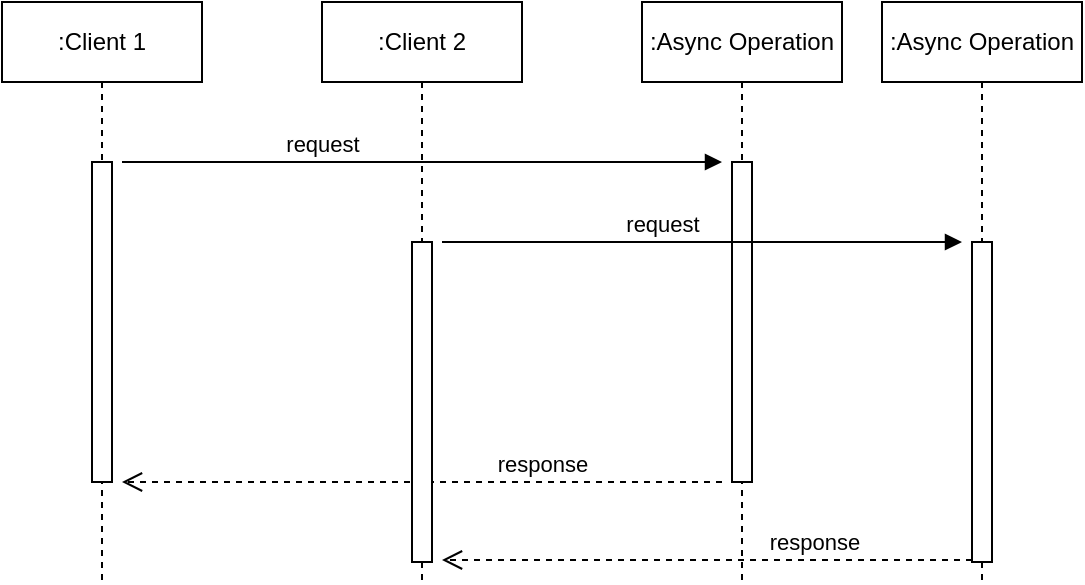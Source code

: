 <mxfile>
    <diagram id="6DxBcArGVOEiOsR8WaLS" name="Normal Async Request">
        <mxGraphModel dx="1540" dy="632" grid="1" gridSize="10" guides="1" tooltips="1" connect="1" arrows="1" fold="1" page="1" pageScale="1" pageWidth="850" pageHeight="1100" math="0" shadow="0">
            <root>
                <mxCell id="0"/>
                <mxCell id="1" parent="0"/>
                <mxCell id="4" value=":Async Operation" style="shape=umlLifeline;perimeter=lifelinePerimeter;whiteSpace=wrap;html=1;container=1;collapsible=0;recursiveResize=0;outlineConnect=0;" vertex="1" parent="1">
                    <mxGeometry x="370" y="40" width="100" height="290" as="geometry"/>
                </mxCell>
                <mxCell id="8" value="" style="html=1;points=[];perimeter=orthogonalPerimeter;" vertex="1" parent="4">
                    <mxGeometry x="45" y="80" width="10" height="160" as="geometry"/>
                </mxCell>
                <mxCell id="2" value=":Client 1" style="shape=umlLifeline;perimeter=lifelinePerimeter;whiteSpace=wrap;html=1;container=1;collapsible=0;recursiveResize=0;outlineConnect=0;" vertex="1" parent="1">
                    <mxGeometry x="50" y="40" width="100" height="290" as="geometry"/>
                </mxCell>
                <mxCell id="6" value="" style="html=1;points=[];perimeter=orthogonalPerimeter;" vertex="1" parent="2">
                    <mxGeometry x="45" y="80" width="10" height="160" as="geometry"/>
                </mxCell>
                <mxCell id="7" value="request" style="html=1;verticalAlign=bottom;endArrow=block;" edge="1" parent="2">
                    <mxGeometry x="-0.333" width="80" relative="1" as="geometry">
                        <mxPoint x="60" y="80" as="sourcePoint"/>
                        <mxPoint x="360" y="80" as="targetPoint"/>
                        <mxPoint as="offset"/>
                    </mxGeometry>
                </mxCell>
                <mxCell id="9" value="response" style="html=1;verticalAlign=bottom;endArrow=open;dashed=1;endSize=8;" edge="1" parent="2">
                    <mxGeometry x="-0.4" relative="1" as="geometry">
                        <mxPoint x="360" y="240" as="sourcePoint"/>
                        <mxPoint x="60" y="240" as="targetPoint"/>
                        <mxPoint as="offset"/>
                    </mxGeometry>
                </mxCell>
                <mxCell id="3" value=":Client 2" style="shape=umlLifeline;perimeter=lifelinePerimeter;whiteSpace=wrap;html=1;container=1;collapsible=0;recursiveResize=0;outlineConnect=0;" vertex="1" parent="1">
                    <mxGeometry x="210" y="40" width="100" height="290" as="geometry"/>
                </mxCell>
                <mxCell id="10" value="" style="html=1;points=[];perimeter=orthogonalPerimeter;" vertex="1" parent="3">
                    <mxGeometry x="45" y="120" width="10" height="160" as="geometry"/>
                </mxCell>
                <mxCell id="11" value="request" style="html=1;verticalAlign=bottom;endArrow=block;" edge="1" parent="3">
                    <mxGeometry x="-0.154" width="80" relative="1" as="geometry">
                        <mxPoint x="60" y="120" as="sourcePoint"/>
                        <mxPoint x="320" y="120" as="targetPoint"/>
                        <mxPoint as="offset"/>
                    </mxGeometry>
                </mxCell>
                <mxCell id="5" value=":Async Operation" style="shape=umlLifeline;perimeter=lifelinePerimeter;whiteSpace=wrap;html=1;container=1;collapsible=0;recursiveResize=0;outlineConnect=0;" vertex="1" parent="1">
                    <mxGeometry x="490" y="40" width="100" height="290" as="geometry"/>
                </mxCell>
                <mxCell id="12" value="" style="html=1;points=[];perimeter=orthogonalPerimeter;" vertex="1" parent="5">
                    <mxGeometry x="45" y="120" width="10" height="160" as="geometry"/>
                </mxCell>
                <mxCell id="13" value="response" style="html=1;verticalAlign=bottom;endArrow=open;dashed=1;endSize=8;" edge="1" parent="5">
                    <mxGeometry x="-0.4" relative="1" as="geometry">
                        <mxPoint x="45" y="279" as="sourcePoint"/>
                        <mxPoint x="-220" y="279" as="targetPoint"/>
                        <mxPoint as="offset"/>
                    </mxGeometry>
                </mxCell>
            </root>
        </mxGraphModel>
    </diagram>
    <diagram id="aLx16bdld6h2jcHXMjXZ" name="Async Request Batching">
        <mxGraphModel dx="1540" dy="632" grid="1" gridSize="10" guides="1" tooltips="1" connect="1" arrows="1" fold="1" page="1" pageScale="1" pageWidth="850" pageHeight="1100" math="0" shadow="0">
            <root>
                <mxCell id="0"/>
                <mxCell id="1" parent="0"/>
                <mxCell id="X95bDO3Uvi4sRQ3A1I8o-1" value=":Client 1" style="shape=umlLifeline;perimeter=lifelinePerimeter;whiteSpace=wrap;html=1;container=1;collapsible=0;recursiveResize=0;outlineConnect=0;" vertex="1" parent="1">
                    <mxGeometry x="50" y="40" width="100" height="300" as="geometry"/>
                </mxCell>
                <mxCell id="X95bDO3Uvi4sRQ3A1I8o-2" value="" style="html=1;points=[];perimeter=orthogonalPerimeter;" vertex="1" parent="X95bDO3Uvi4sRQ3A1I8o-1">
                    <mxGeometry x="45" y="80" width="10" height="200" as="geometry"/>
                </mxCell>
                <mxCell id="X95bDO3Uvi4sRQ3A1I8o-3" value="request" style="html=1;verticalAlign=bottom;endArrow=block;" edge="1" parent="X95bDO3Uvi4sRQ3A1I8o-1">
                    <mxGeometry x="-0.333" width="80" relative="1" as="geometry">
                        <mxPoint x="60" y="80" as="sourcePoint"/>
                        <mxPoint x="360" y="80" as="targetPoint"/>
                        <mxPoint as="offset"/>
                    </mxGeometry>
                </mxCell>
                <mxCell id="X95bDO3Uvi4sRQ3A1I8o-5" value=":Client 2" style="shape=umlLifeline;perimeter=lifelinePerimeter;whiteSpace=wrap;html=1;container=1;collapsible=0;recursiveResize=0;outlineConnect=0;" vertex="1" parent="1">
                    <mxGeometry x="210" y="40" width="100" height="300" as="geometry"/>
                </mxCell>
                <mxCell id="X95bDO3Uvi4sRQ3A1I8o-6" value="" style="html=1;points=[];perimeter=orthogonalPerimeter;" vertex="1" parent="X95bDO3Uvi4sRQ3A1I8o-5">
                    <mxGeometry x="45" y="120" width="10" height="170" as="geometry"/>
                </mxCell>
                <mxCell id="X95bDO3Uvi4sRQ3A1I8o-7" value="request" style="html=1;verticalAlign=bottom;endArrow=block;" edge="1" parent="X95bDO3Uvi4sRQ3A1I8o-5">
                    <mxGeometry x="-0.154" width="80" relative="1" as="geometry">
                        <mxPoint x="60" y="120" as="sourcePoint"/>
                        <mxPoint x="200" y="120" as="targetPoint"/>
                        <mxPoint as="offset"/>
                    </mxGeometry>
                </mxCell>
                <mxCell id="IzN-LJYcdpAd0HwskOS1-1" value=":Async Operation" style="shape=umlLifeline;perimeter=lifelinePerimeter;whiteSpace=wrap;html=1;container=1;collapsible=0;recursiveResize=0;outlineConnect=0;" vertex="1" parent="1">
                    <mxGeometry x="370" y="40" width="100" height="300" as="geometry"/>
                </mxCell>
                <mxCell id="IzN-LJYcdpAd0HwskOS1-2" value="" style="html=1;points=[];perimeter=orthogonalPerimeter;" vertex="1" parent="IzN-LJYcdpAd0HwskOS1-1">
                    <mxGeometry x="45" y="80" width="10" height="200" as="geometry"/>
                </mxCell>
                <mxCell id="X95bDO3Uvi4sRQ3A1I8o-4" value="response" style="html=1;verticalAlign=bottom;endArrow=open;dashed=1;endSize=8;" edge="1" parent="1">
                    <mxGeometry x="-0.4" relative="1" as="geometry">
                        <mxPoint x="410" y="320" as="sourcePoint"/>
                        <mxPoint x="110" y="320" as="targetPoint"/>
                        <mxPoint as="offset"/>
                    </mxGeometry>
                </mxCell>
                <mxCell id="IzN-LJYcdpAd0HwskOS1-4" value="" style="html=1;verticalAlign=bottom;endArrow=open;dashed=1;endSize=8;" edge="1" parent="1">
                    <mxGeometry x="-0.4" relative="1" as="geometry">
                        <mxPoint x="410" y="330" as="sourcePoint"/>
                        <mxPoint x="270" y="330" as="targetPoint"/>
                        <mxPoint as="offset"/>
                    </mxGeometry>
                </mxCell>
            </root>
        </mxGraphModel>
    </diagram>
</mxfile>